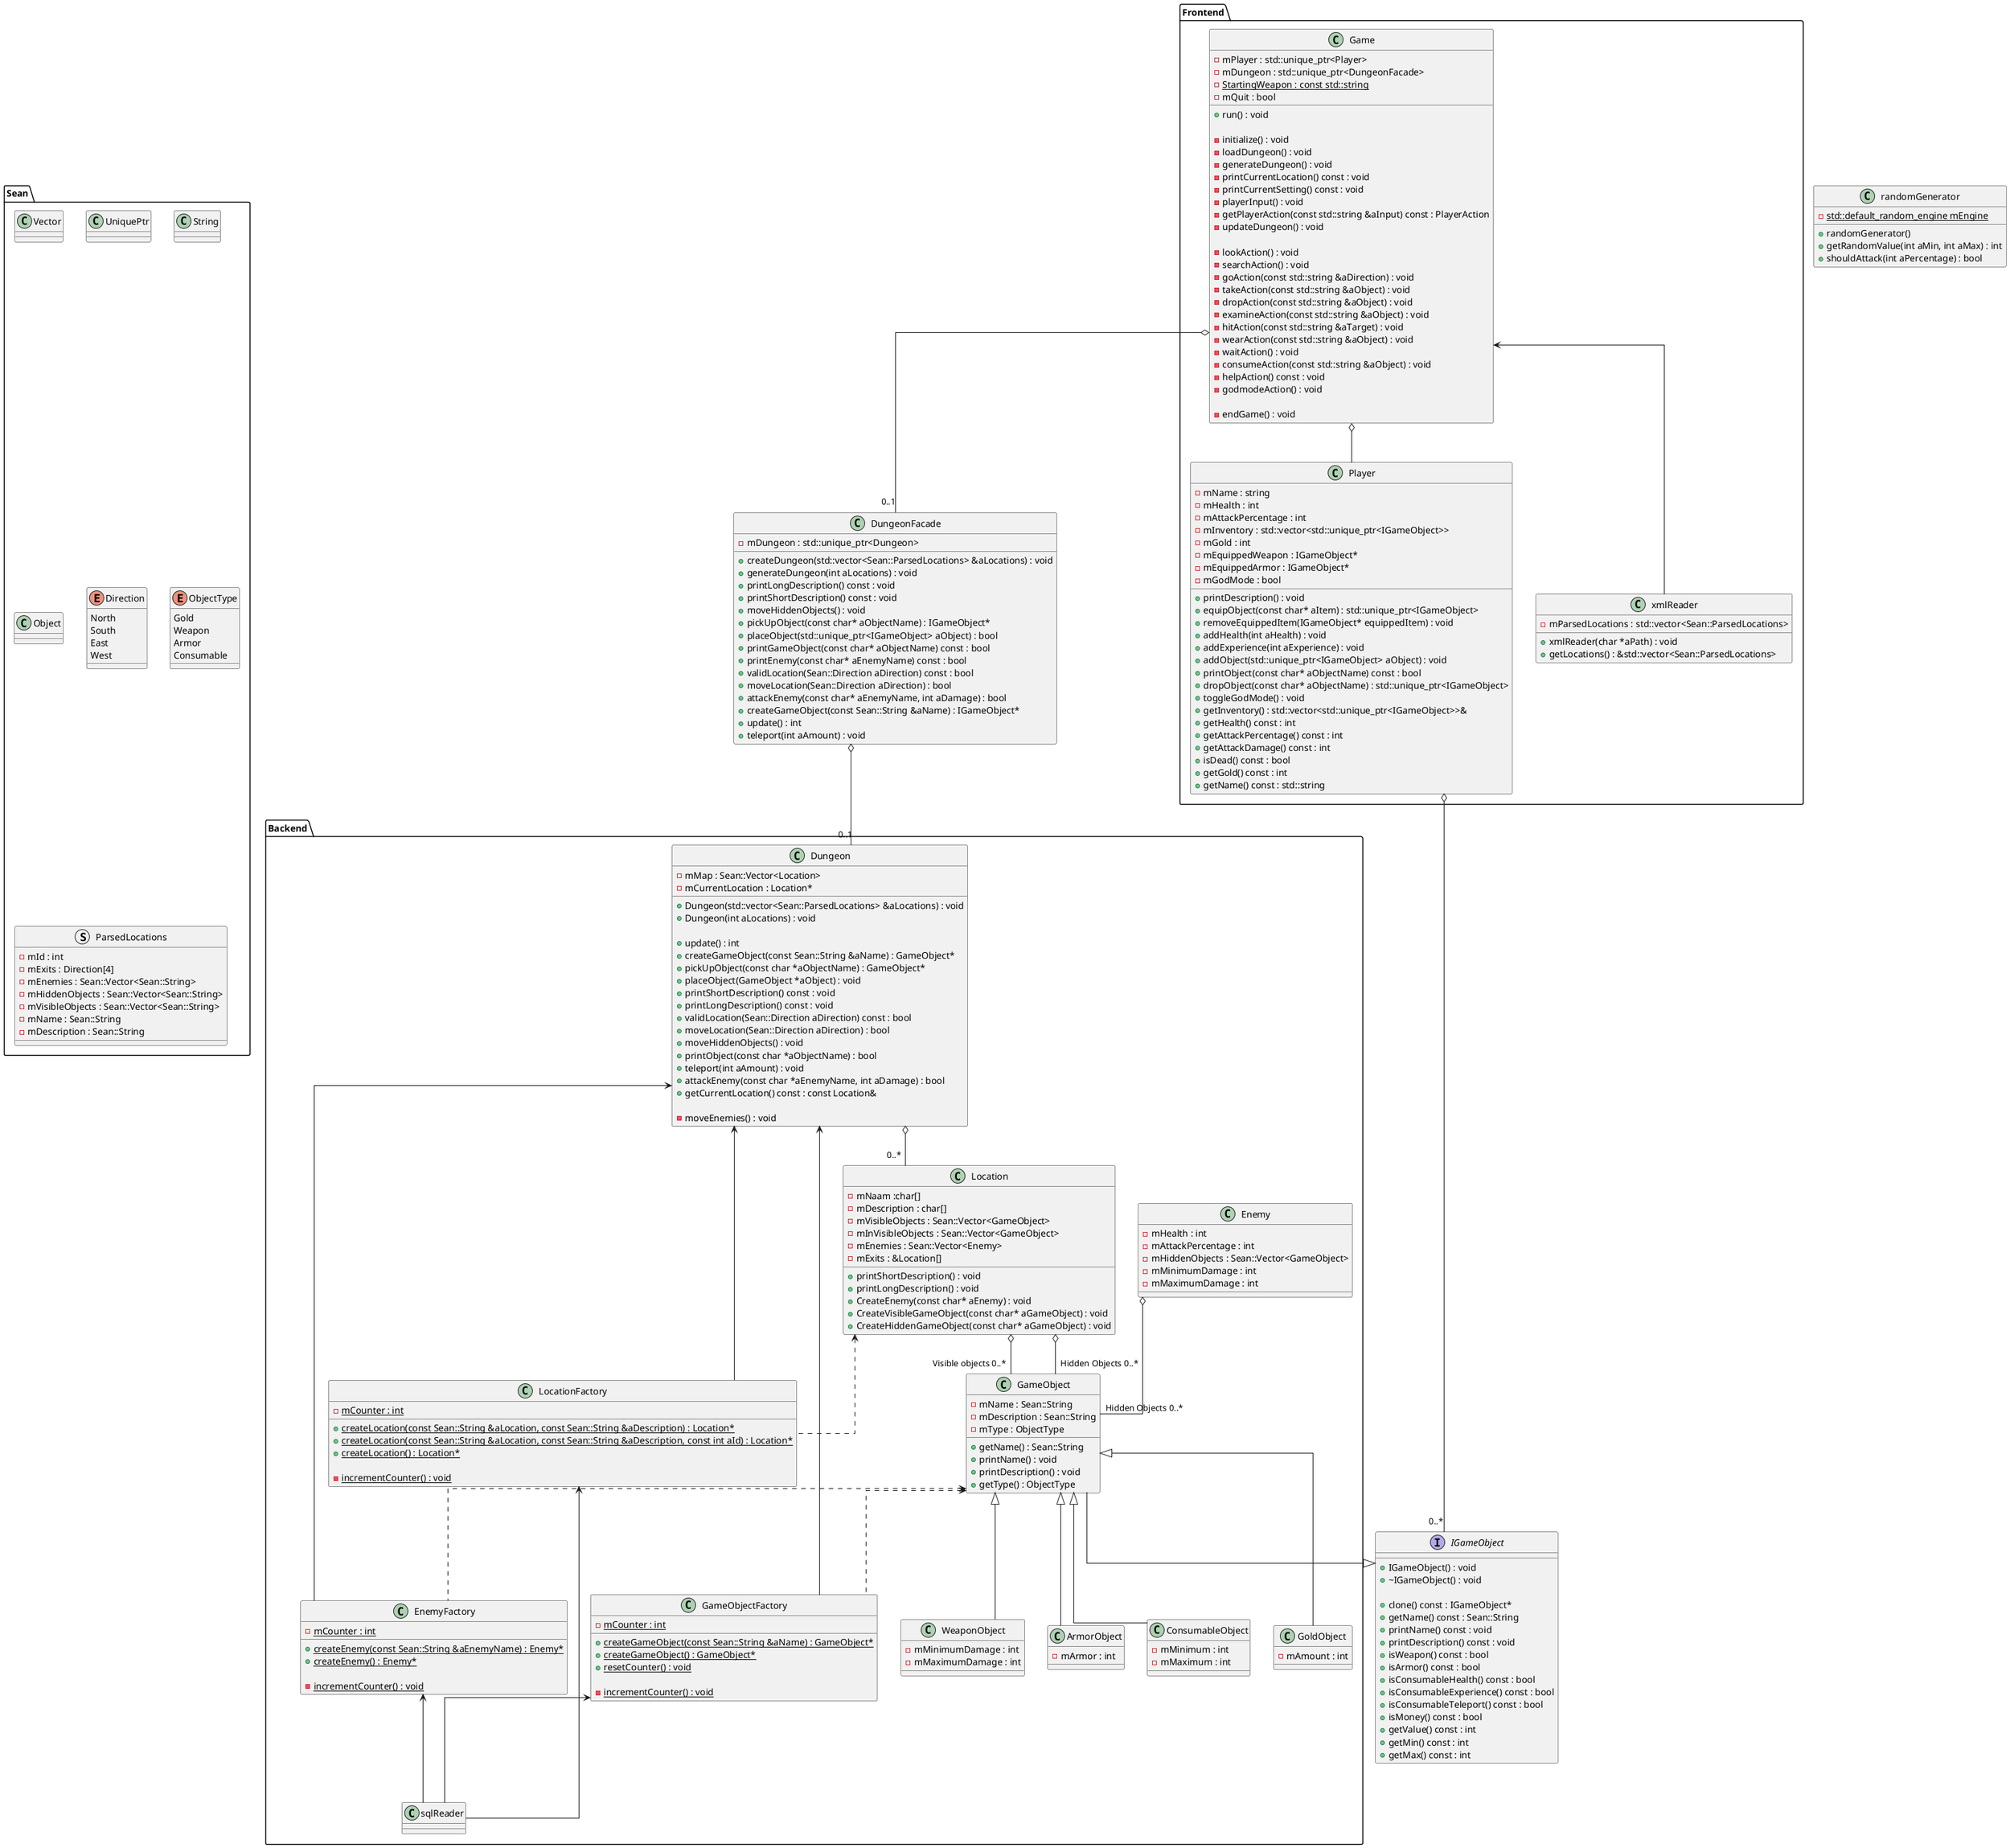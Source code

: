 @startuml classDiagram

' skinparam backgroundColor #1e1e1e
' skinparam classBackgroundColor #2d2d2d
' skinparam classBorderColor White
' skinparam classFontColor White
' skinparam classAttributeIconColor White
' skinparam classArrowColor White
skinparam linetype ortho

package "Sean"{
    class Vector{}

    class UniquePtr{}

    class String{}

    class Object{}

    enum Direction{
        North
        South
        East
        West
    }

    enum ObjectType{
        Gold
        Weapon
        Armor
        Consumable
    }

    struct ParsedLocations{
        - mId : int
        - mExits : Direction[4]
        - mEnemies : Sean::Vector<Sean::String>
        - mHiddenObjects : Sean::Vector<Sean::String>
        - mVisibleObjects : Sean::Vector<Sean::String>
        - mName : Sean::String
        - mDescription : Sean::String
    }
}



package "Backend"{

    class Location{
        + printShortDescription() : void
        + printLongDescription() : void
        + CreateEnemy(const char* aEnemy) : void
        + CreateVisibleGameObject(const char* aGameObject) : void
        + CreateHiddenGameObject(const char* aGameObject) : void

        - mNaam :char[]
        - mDescription : char[]
        - mVisibleObjects : Sean::Vector<GameObject>
        - mInVisibleObjects : Sean::Vector<GameObject>
        - mEnemies : Sean::Vector<Enemy>
        - mExits : &Location[]
    }


    class GameObjectFactory{
        + {static} createGameObject(const Sean::String &aName) : GameObject*
        + {static} createGameObject() : GameObject*
        + {static} resetCounter() : void

        - {static} incrementCounter() : void
        - {static} mCounter : int
    }

    class EnemyFactory{
        +{static} createEnemy(const Sean::String &aEnemyName) : Enemy*
        +{static} createEnemy() : Enemy*

        - {static} incrementCounter() : void
        - {static} mCounter : int
    }

    class LocationFactory{
        +{static} createLocation(const Sean::String &aLocation, const Sean::String &aDescription) : Location*
        +{static} createLocation(const Sean::String &aLocation, const Sean::String &aDescription, const int aId) : Location*
        +{static} createLocation() : Location*

        - {static} incrementCounter() : void
        - {static} mCounter : int
    }

    class GameObject{
        -mName : Sean::String
        -mDescription : Sean::String
        -mType : ObjectType

        + getName() : Sean::String
        + printName() : void
        + printDescription() : void
        + getType() : ObjectType
    }

    class GoldObject{
        - mAmount : int
    }

    class WeaponObject{
        - mMinimumDamage : int
        - mMaximumDamage : int
    }

    class ArmorObject{
        - mArmor : int
    }

    class Enemy{
        - mHealth : int
        - mAttackPercentage : int
        - mHiddenObjects : Sean::Vector<GameObject>
        - mMinimumDamage : int
        - mMaximumDamage : int
    }

    class ConsumableObject{
        - mMinimum : int
        - mMaximum : int
    }

    class Dungeon{
        + Dungeon(std::vector<Sean::ParsedLocations> &aLocations) : void
        + Dungeon(int aLocations) : void

        + update() : int
        + createGameObject(const Sean::String &aName) : GameObject*
        + pickUpObject(const char *aObjectName) : GameObject*
        + placeObject(GameObject *aObject) : void
        + printShortDescription() const : void
        + printLongDescription() const : void
        + validLocation(Sean::Direction aDirection) const : bool
        + moveLocation(Sean::Direction aDirection) : bool
        + moveHiddenObjects() : void
        + printObject(const char *aObjectName) : bool
        + teleport(int aAmount) : void
        + attackEnemy(const char *aEnemyName, int aDamage) : bool
        + getCurrentLocation() const : const Location&

        - moveEnemies() : void

        - mMap : Sean::Vector<Location>
        - mCurrentLocation : Location*
    }

    class sqlReader{
    }

    Location o-- "Visible objects 0..*" GameObject
    Location o-- "Hidden Objects 0..*"GameObject

    Enemy o-- "Hidden Objects 0..*" GameObject

    GameObject <.. GameObjectFactory
    GameObject <.. EnemyFactory

    GameObject <|-- GoldObject
    GameObject <|-- WeaponObject
    GameObject <|-- ArmorObject
    GameObject <|-- ConsumableObject

    Dungeon o-- "0..*" Location
    Dungeon <-- LocationFactory
    Dungeon <-- GameObjectFactory
    Dungeon <-- EnemyFactory

    Location <.. LocationFactory

    GameObjectFactory <-- sqlReader
    EnemyFactory <-- sqlReader
    LocationFactory <-- sqlReader

}

package "Frontend"{

    class Player{
        - mName : string
        - mHealth : int
        - mAttackPercentage : int
        - mInventory : std::vector<std::unique_ptr<IGameObject>>
        - mGold : int
        - mEquippedWeapon : IGameObject*
        - mEquippedArmor : IGameObject*
        - mGodMode : bool

        + printDescription() : void
        + equipObject(const char* aItem) : std::unique_ptr<IGameObject>
        + removeEquippedItem(IGameObject* equippedItem) : void
        + addHealth(int aHealth) : void
        + addExperience(int aExperience) : void
        + addObject(std::unique_ptr<IGameObject> aObject) : void
        + printObject(const char* aObjectName) const : bool
        + dropObject(const char* aObjectName) : std::unique_ptr<IGameObject>
        + toggleGodMode() : void
        + getInventory() : std::vector<std::unique_ptr<IGameObject>>&
        + getHealth() const : int
        + getAttackPercentage() const : int
        + getAttackDamage() const : int
        + isDead() const : bool
        + getGold() const : int
        + getName() const : std::string
    }

    class Game{
        - mPlayer : std::unique_ptr<Player>
        - mDungeon : std::unique_ptr<DungeonFacade>
        - {static} StartingWeapon : const std::string
        - mQuit : bool

        + run() : void

        - initialize() : void
        - loadDungeon() : void
        - generateDungeon() : void
        - printCurrentLocation() const : void
        - printCurrentSetting() const : void
        - playerInput() : void
        - getPlayerAction(const std::string &aInput) const : PlayerAction
        - updateDungeon() : void

        - lookAction() : void
        - searchAction() : void
        - goAction(const std::string &aDirection) : void
        - takeAction(const std::string &aObject) : void
        - dropAction(const std::string &aObject) : void
        - examineAction(const std::string &aObject) : void
        - hitAction(const std::string &aTarget) : void
        - wearAction(const std::string &aObject) : void
        - waitAction() : void
        - consumeAction(const std::string &aObject) : void
        - helpAction() const : void
        - godmodeAction() : void

        - endGame() : void
    }

    class xmlReader{
        + xmlReader(char *aPath) : void
        + getLocations() : &std::vector<Sean::ParsedLocations>

        - mParsedLocations : std::vector<Sean::ParsedLocations>
    }

    Game o-- Player

    Game <-- xmlReader

}

' Misc
class DungeonFacade{
    - mDungeon : std::unique_ptr<Dungeon>

    + createDungeon(std::vector<Sean::ParsedLocations> &aLocations) : void
    + generateDungeon(int aLocations) : void
    + printLongDescription() const : void
    + printShortDescription() const : void
    + moveHiddenObjects() : void
    + pickUpObject(const char* aObjectName) : IGameObject*
    + placeObject(std::unique_ptr<IGameObject> aObject) : bool
    + printGameObject(const char* aObjectName) const : bool
    + printEnemy(const char* aEnemyName) const : bool
    + validLocation(Sean::Direction aDirection) const : bool
    + moveLocation(Sean::Direction aDirection) : bool
    + attackEnemy(const char* aEnemyName, int aDamage) : bool
    + createGameObject(const Sean::String &aName) : IGameObject*
    + update() : int
    + teleport(int aAmount) : void
}

interface IGameObject{
    + IGameObject() : void
    + ~IGameObject() : void

    + clone() const : IGameObject*
    + getName() const : Sean::String
    + printName() const : void
    + printDescription() const : void
    + isWeapon() const : bool
    + isArmor() const : bool
    + isConsumableHealth() const : bool
    + isConsumableExperience() const : bool
    + isConsumableTeleport() const : bool
    + isMoney() const : bool
    + getValue() const : int
    + getMin() const : int
    + getMax() const : int
}

class randomGenerator{
    + randomGenerator()
    + getRandomValue(int aMin, int aMax) : int
    + shouldAttack(int aPercentage) : bool

    - {static} std::default_random_engine mEngine


}

Game o-- "0..1" DungeonFacade

Player o-- "0..*" IGameObject

DungeonFacade o--"0..1" Dungeon
GameObject --|> IGameObject





@enduml